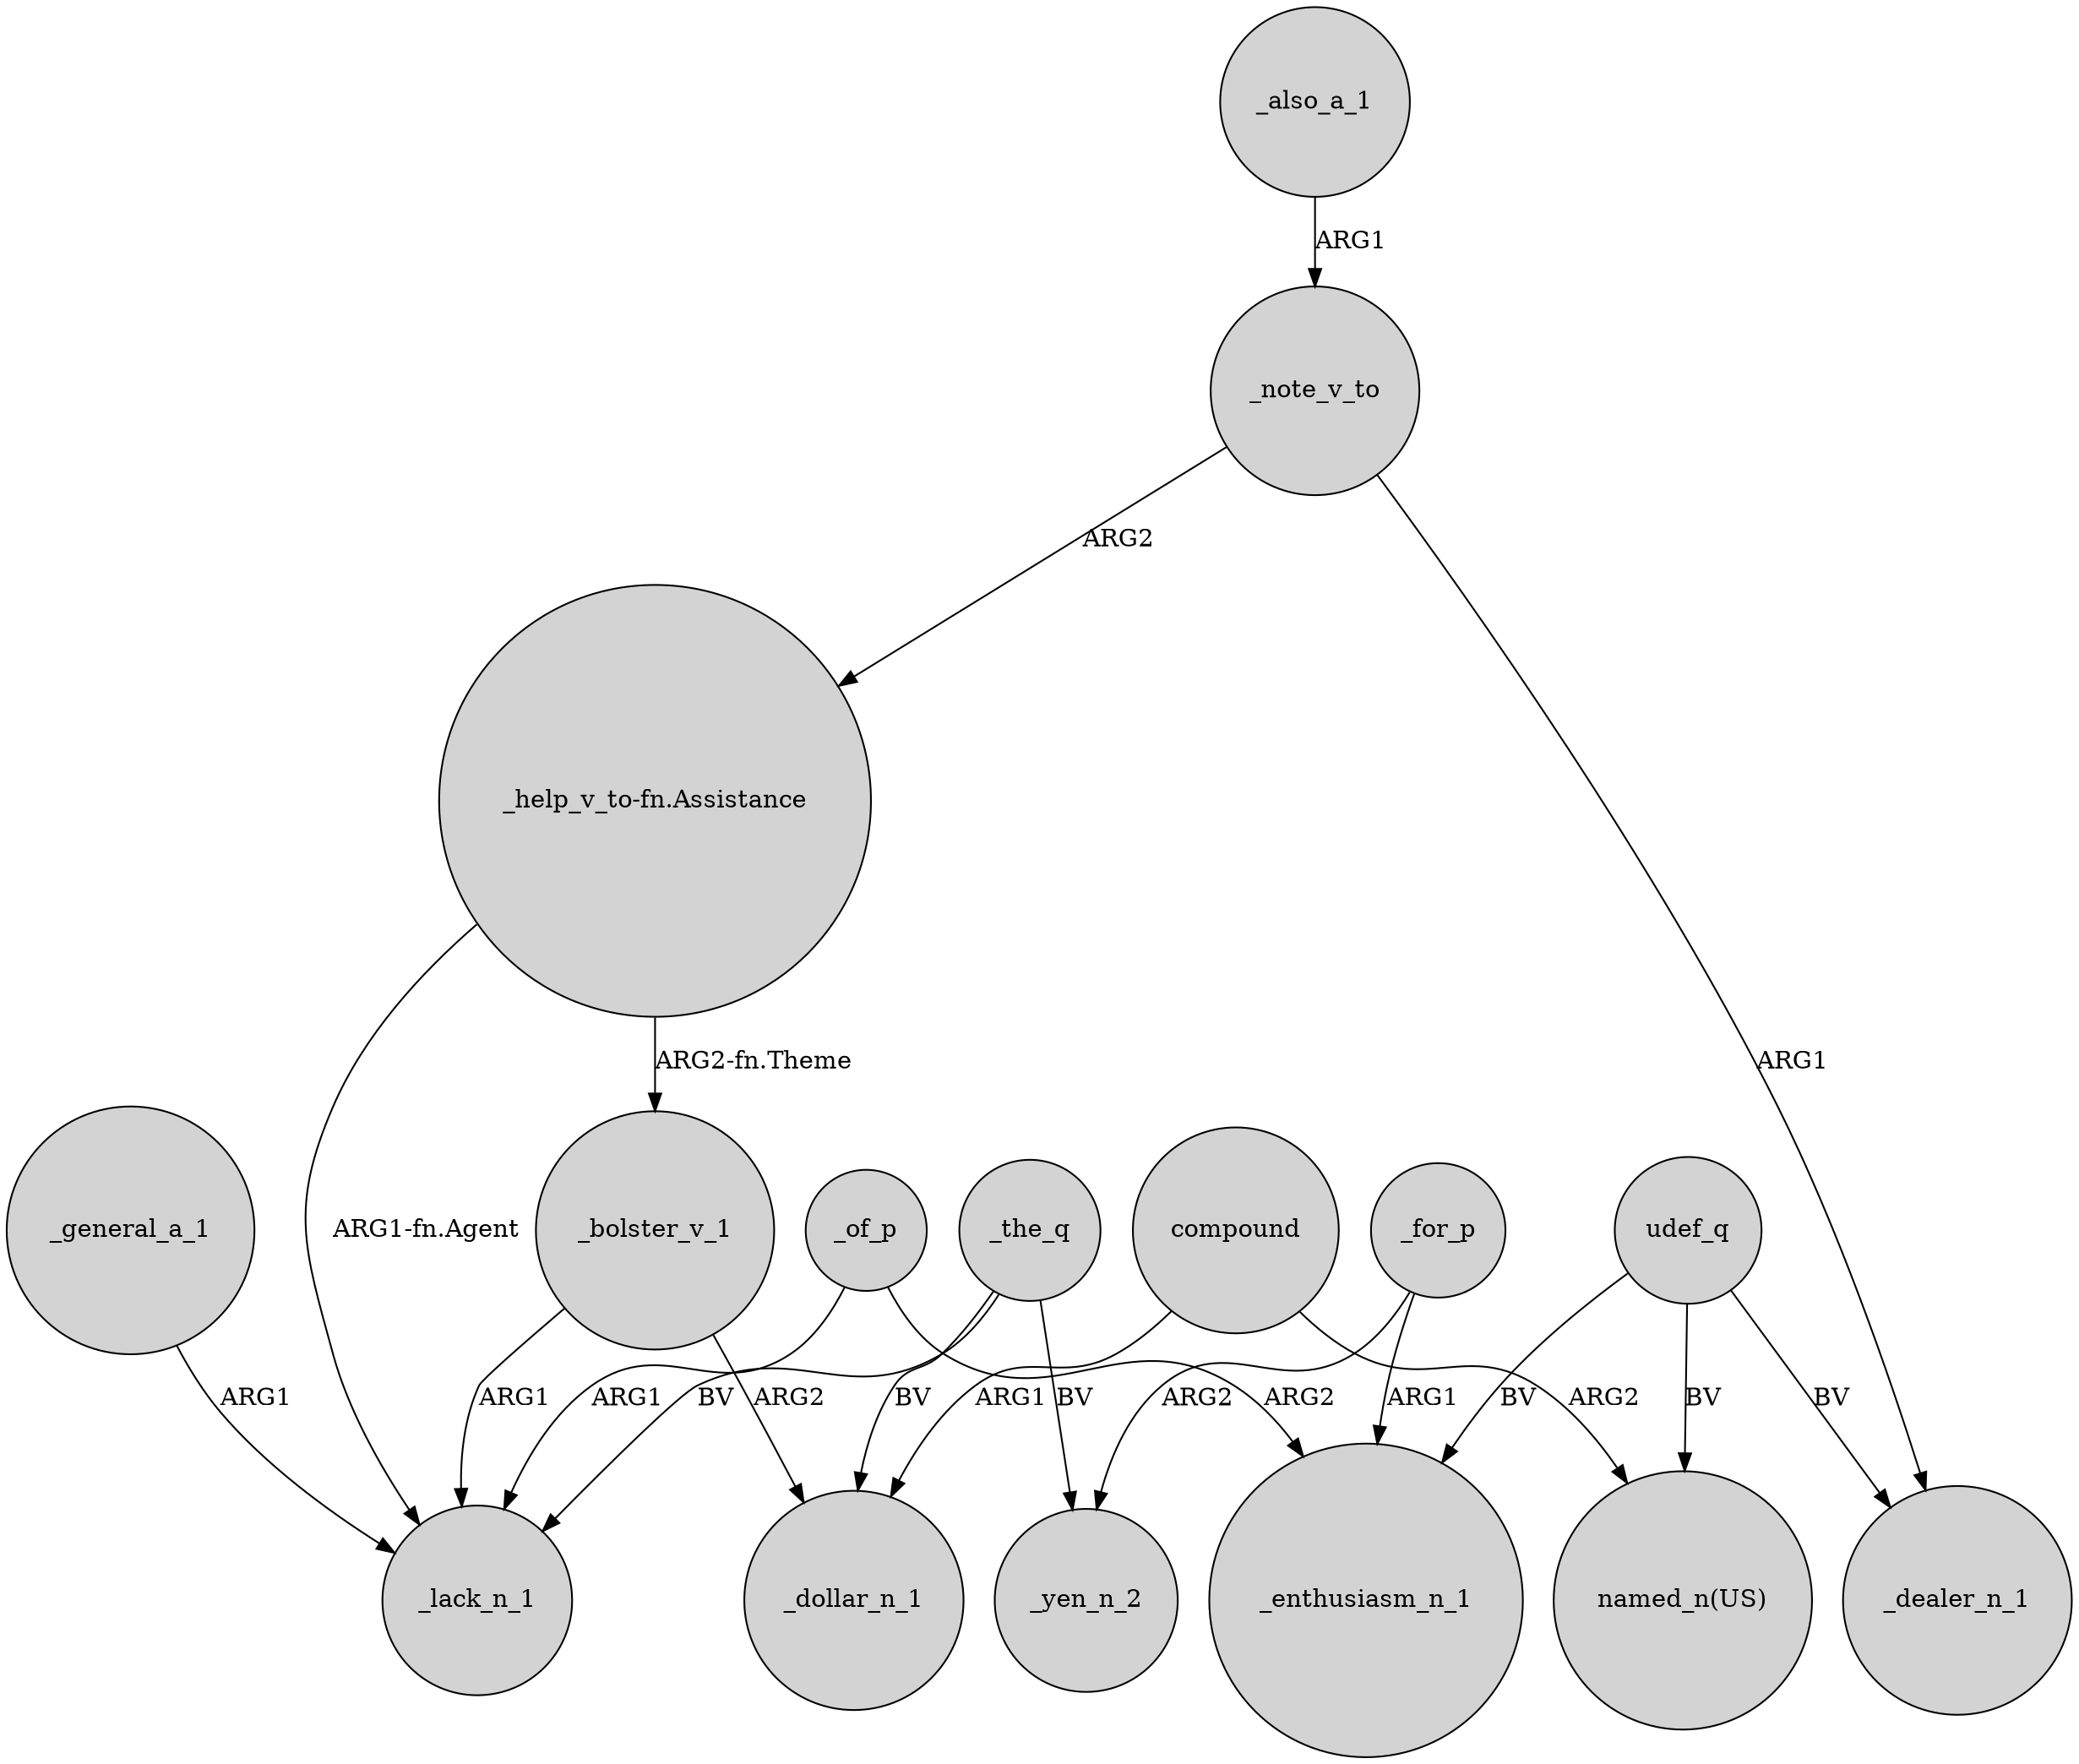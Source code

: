 digraph {
	node [shape=circle style=filled]
	_the_q -> _lack_n_1 [label=BV]
	_for_p -> _yen_n_2 [label=ARG2]
	udef_q -> "named_n(US)" [label=BV]
	_of_p -> _lack_n_1 [label=ARG1]
	_bolster_v_1 -> _dollar_n_1 [label=ARG2]
	"_help_v_to-fn.Assistance" -> _lack_n_1 [label="ARG1-fn.Agent"]
	udef_q -> _enthusiasm_n_1 [label=BV]
	_note_v_to -> "_help_v_to-fn.Assistance" [label=ARG2]
	_the_q -> _dollar_n_1 [label=BV]
	_the_q -> _yen_n_2 [label=BV]
	compound -> "named_n(US)" [label=ARG2]
	compound -> _dollar_n_1 [label=ARG1]
	_also_a_1 -> _note_v_to [label=ARG1]
	_bolster_v_1 -> _lack_n_1 [label=ARG1]
	_of_p -> _enthusiasm_n_1 [label=ARG2]
	_general_a_1 -> _lack_n_1 [label=ARG1]
	udef_q -> _dealer_n_1 [label=BV]
	_for_p -> _enthusiasm_n_1 [label=ARG1]
	_note_v_to -> _dealer_n_1 [label=ARG1]
	"_help_v_to-fn.Assistance" -> _bolster_v_1 [label="ARG2-fn.Theme"]
}
